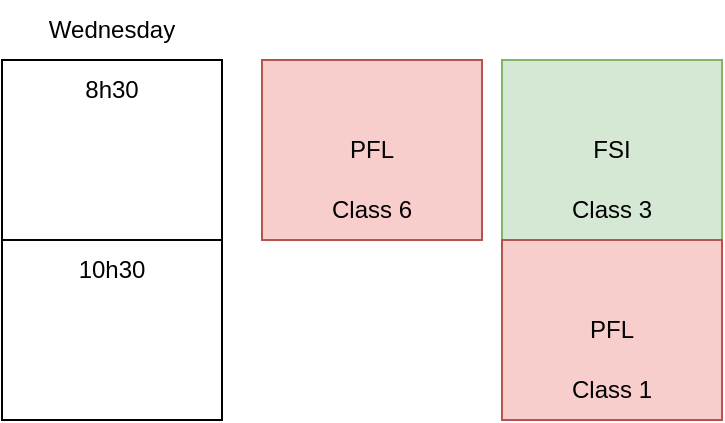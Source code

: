 <mxfile version="19.0.1" type="device"><diagram id="oBPGl3Pdi9iOgVvl5DcD" name="Page-1"><mxGraphModel dx="774" dy="425" grid="1" gridSize="10" guides="1" tooltips="1" connect="1" arrows="1" fold="1" page="1" pageScale="1" pageWidth="850" pageHeight="1100" math="0" shadow="0"><root><mxCell id="0"/><mxCell id="1" parent="0"/><mxCell id="M8FVETWBW2dxmiE0GDdF-1" value="" style="rounded=0;whiteSpace=wrap;html=1;" vertex="1" parent="1"><mxGeometry x="170" y="180" width="110" height="180" as="geometry"/></mxCell><mxCell id="M8FVETWBW2dxmiE0GDdF-2" value="8h30" style="text;html=1;strokeColor=none;fillColor=none;align=center;verticalAlign=middle;whiteSpace=wrap;rounded=0;" vertex="1" parent="1"><mxGeometry x="195" y="180" width="60" height="30" as="geometry"/></mxCell><mxCell id="M8FVETWBW2dxmiE0GDdF-3" value="10h30" style="text;html=1;strokeColor=none;fillColor=none;align=center;verticalAlign=middle;whiteSpace=wrap;rounded=0;" vertex="1" parent="1"><mxGeometry x="195" y="270" width="60" height="30" as="geometry"/></mxCell><mxCell id="M8FVETWBW2dxmiE0GDdF-4" value="" style="endArrow=none;html=1;rounded=0;exitX=0;exitY=0.5;exitDx=0;exitDy=0;entryX=1;entryY=0.5;entryDx=0;entryDy=0;" edge="1" parent="1" source="M8FVETWBW2dxmiE0GDdF-1" target="M8FVETWBW2dxmiE0GDdF-1"><mxGeometry width="50" height="50" relative="1" as="geometry"><mxPoint x="400" y="410" as="sourcePoint"/><mxPoint x="450" y="360" as="targetPoint"/></mxGeometry></mxCell><mxCell id="M8FVETWBW2dxmiE0GDdF-15" value="PFL" style="rounded=0;whiteSpace=wrap;html=1;fillColor=#f8cecc;strokeColor=#b85450;" vertex="1" parent="1"><mxGeometry x="300" y="180" width="110" height="90" as="geometry"/></mxCell><mxCell id="M8FVETWBW2dxmiE0GDdF-16" value="FSI" style="rounded=0;whiteSpace=wrap;html=1;fillColor=#d5e8d4;strokeColor=#82b366;" vertex="1" parent="1"><mxGeometry x="420" y="180" width="110" height="90" as="geometry"/></mxCell><mxCell id="M8FVETWBW2dxmiE0GDdF-17" value="PFL" style="rounded=0;whiteSpace=wrap;html=1;fillColor=#f8cecc;strokeColor=#b85450;" vertex="1" parent="1"><mxGeometry x="420" y="270" width="110" height="90" as="geometry"/></mxCell><mxCell id="M8FVETWBW2dxmiE0GDdF-18" value="Wednesday" style="text;html=1;strokeColor=none;fillColor=none;align=center;verticalAlign=middle;whiteSpace=wrap;rounded=0;" vertex="1" parent="1"><mxGeometry x="195" y="150" width="60" height="30" as="geometry"/></mxCell><mxCell id="M8FVETWBW2dxmiE0GDdF-20" value="Class 6" style="text;html=1;strokeColor=none;fillColor=none;align=center;verticalAlign=middle;whiteSpace=wrap;rounded=0;" vertex="1" parent="1"><mxGeometry x="325" y="240" width="60" height="30" as="geometry"/></mxCell><mxCell id="M8FVETWBW2dxmiE0GDdF-21" value="Class 1" style="text;html=1;strokeColor=none;fillColor=none;align=center;verticalAlign=middle;whiteSpace=wrap;rounded=0;" vertex="1" parent="1"><mxGeometry x="445" y="330" width="60" height="30" as="geometry"/></mxCell><mxCell id="M8FVETWBW2dxmiE0GDdF-22" value="Class 3" style="text;html=1;strokeColor=none;fillColor=none;align=center;verticalAlign=middle;whiteSpace=wrap;rounded=0;" vertex="1" parent="1"><mxGeometry x="445" y="240" width="60" height="30" as="geometry"/></mxCell></root></mxGraphModel></diagram></mxfile>